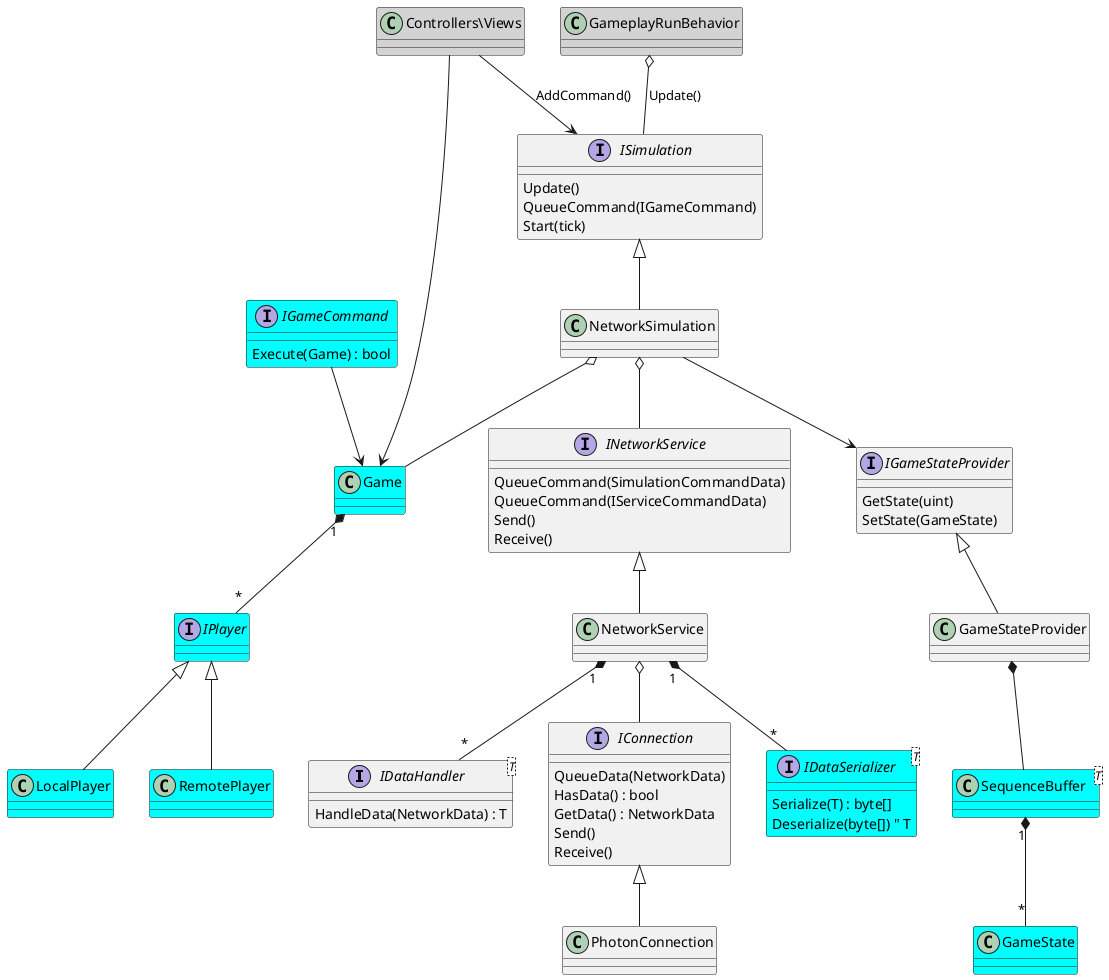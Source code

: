@startuml

interface IDataHandler<T> {
    HandleData(NetworkData) : T
}

interface IConnection {
    QueueData(NetworkData)
    HasData() : bool
    GetData() : NetworkData
    Send()
    Receive()
}

class PhotonConnection
IConnection <|-- PhotonConnection

interface INetworkService {
    QueueCommand(SimulationCommandData)
    QueueCommand(IServiceCommandData)
    Send()
    Receive()
}
class NetworkService {
}
INetworkService <|-- NetworkService
NetworkService o-- IConnection
NetworkService "1" *-- "*" IDataHandler

interface IDataSerializer<T> #cyan{
    Serialize(T) : byte[]
    Deserialize(byte[]) " T
}

interface IGameCommand #cyan{
    Execute(Game) : bool
}
IGameCommand --> Game

interface ISimulation {
    Update()
    QueueCommand(IGameCommand)
    Start(tick)
}
class NetworkSimulation
ISimulation <|-- NetworkSimulation
NetworkSimulation o-- INetworkService
NetworkSimulation --> IGameStateProvider 

class GameplayRunBehavior #lightgrey
GameplayRunBehavior o-- ISimulation : Update()

interface IGameStateProvider {
    GetState(uint)
    SetState(GameState)
}
class GameStateProvider
IGameStateProvider <|-- GameStateProvider
class SequenceBuffer<T> #cyan
GameStateProvider *-- SequenceBuffer
class GameState #cyan
SequenceBuffer "1" *-- "*" GameState 


interface IDataSerializer #cyan
NetworkService "1" *-- "*" IDataSerializer

class Controllers\Views #lightgrey
class Game #cyan
NetworkSimulation o-- Game
Controllers\Views --> ISimulation : AddCommand()
Controllers\Views --> Game

interface IPlayer #cyan
Game "1" *-- "*" IPlayer

class LocalPlayer #cyan
IPlayer <|-- LocalPlayer 
class RemotePlayer #cyan
IPlayer <|-- RemotePlayer 


@enduml